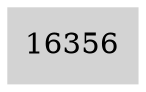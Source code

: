 digraph G {
graph [URL="http://bugs.webkit.org/query.cgi", rankdir=LR]
node [URL="http://bugs.webkit.org/show_bug.cgi?id=\N", style=filled, color=lightgrey]
16356 [shape=box]
}
